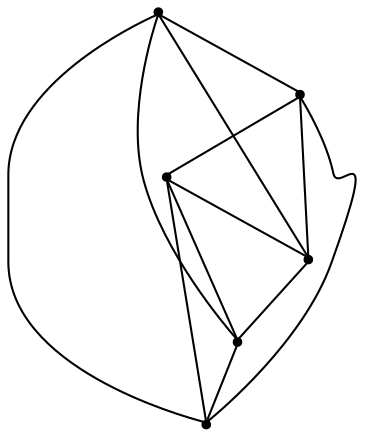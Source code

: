 graph {
  node [shape=point,comment="{\"directed\":false,\"doi\":\"10.4230/LIPIcs.GD.2024.29\",\"figure\":\"1 (1)\"}"]

  v0 [pos="1413.0525861165618,642.0569739262706"]
  v1 [pos="1090.6918170938548,455.98518169562567"]
  v2 [pos="1305.599081236731,455.98518169562567"]
  v3 [pos="983.2382486182203,642.0569739262706"]
  v4 [pos="1305.599081236731,828.1286389958112"]
  v5 [pos="1090.6918170938548,828.1286389958112"]

  v0 -- v1 [id="-1",pos="1413.0525861165618,642.0569739262706 1090.6918170938548,455.98518169562567 1090.6918170938548,455.98518169562567 1090.6918170938548,455.98518169562567"]
  v3 -- v4 [id="-2",pos="983.2382486182203,642.0569739262706 1305.599081236731,828.1286389958112 1305.599081236731,828.1286389958112 1305.599081236731,828.1286389958112"]
  v3 -- v5 [id="-3",pos="983.2382486182203,642.0569739262706 1090.6918170938548,828.1286389958112 1090.6918170938548,828.1286389958112 1090.6918170938548,828.1286389958112"]
  v5 -- v4 [id="-4",pos="1090.6918170938548,828.1286389958112 1305.599081236731,828.1286389958112 1305.599081236731,828.1286389958112 1305.599081236731,828.1286389958112"]
  v1 -- v3 [id="-5",pos="1090.6918170938548,455.98518169562567 983.2382486182203,642.0569739262706 983.2382486182203,642.0569739262706 983.2382486182203,642.0569739262706"]
  v5 -- v0 [id="-6",pos="1090.6918170938548,828.1286389958112 1413.0525861165618,642.0569739262706 1413.0525861165618,642.0569739262706 1413.0525861165618,642.0569739262706"]
  v1 -- v5 [id="-7",pos="1090.6918170938548,455.98518169562567 1090.6918170938548,828.1286389958112 1090.6918170938548,828.1286389958112 1090.6918170938548,828.1286389958112"]
  v4 -- v2 [id="-8",pos="1305.599081236731,828.1286389958112 1305.599081236731,455.98518169562567 1305.599081236731,455.98518169562567 1305.599081236731,455.98518169562567"]
  v4 -- v0 [id="-9",pos="1305.599081236731,828.1286389958112 1413.0525861165618,642.0569739262706 1413.0525861165618,642.0569739262706 1413.0525861165618,642.0569739262706"]
  v2 -- v3 [id="-10",pos="1305.599081236731,455.98518169562567 983.2382486182203,642.0569739262706 983.2382486182203,642.0569739262706 983.2382486182203,642.0569739262706"]
  v2 -- v1 [id="-11",pos="1305.599081236731,455.98518169562567 1090.6918170938548,455.98518169562567 1090.6918170938548,455.98518169562567 1090.6918170938548,455.98518169562567"]
  v0 -- v2 [id="-12",pos="1413.0525861165618,642.0569739262706 1305.599081236731,455.98518169562567 1305.599081236731,455.98518169562567 1305.599081236731,455.98518169562567"]
}